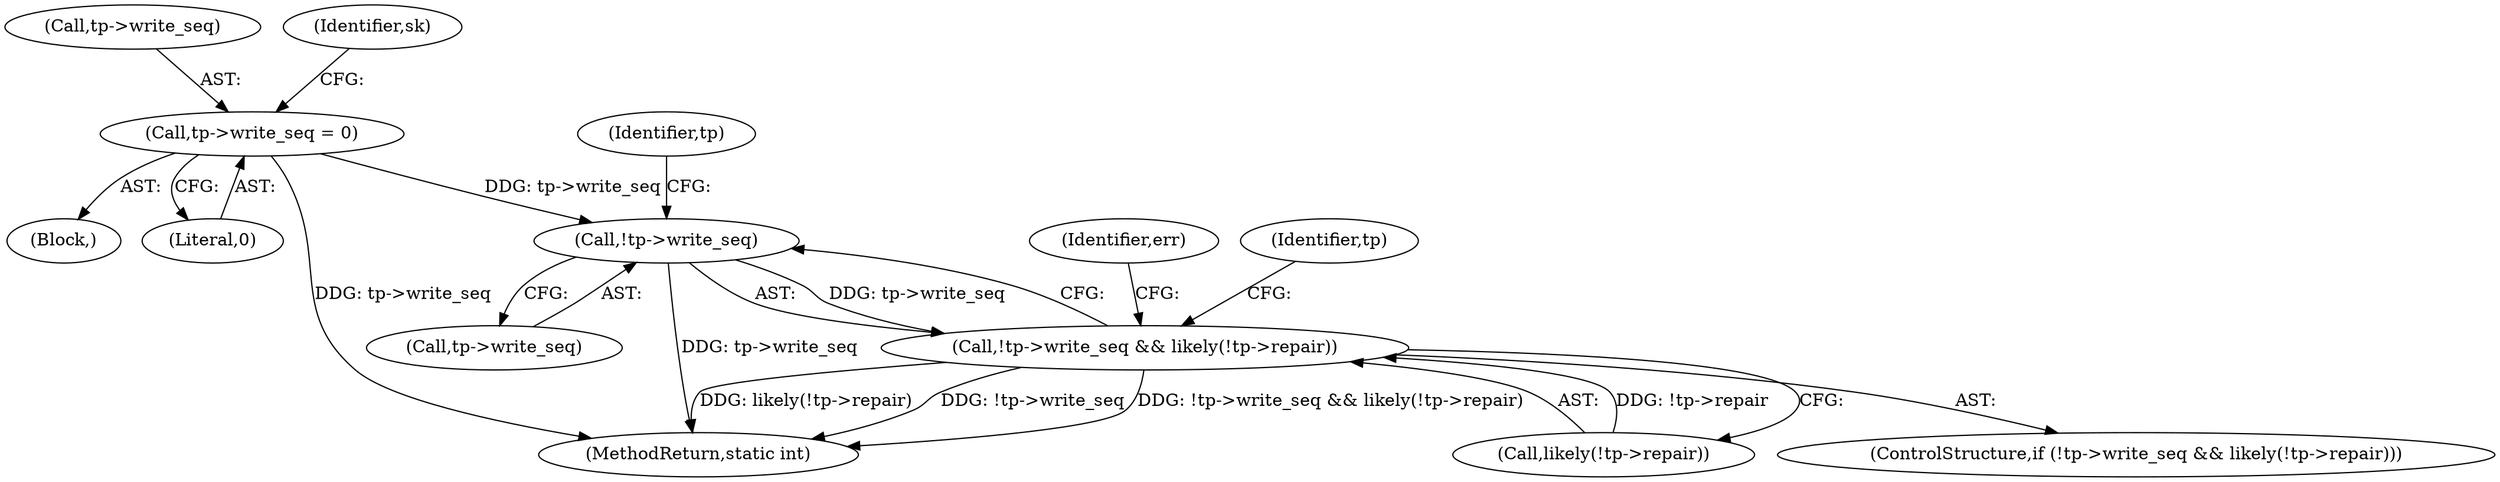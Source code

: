 digraph "0_linux_45f6fad84cc305103b28d73482b344d7f5b76f39_15@pointer" {
"1000658" [label="(Call,!tp->write_seq)"];
"1000315" [label="(Call,tp->write_seq = 0)"];
"1000657" [label="(Call,!tp->write_seq && likely(!tp->repair))"];
"1000689" [label="(Identifier,err)"];
"1000657" [label="(Call,!tp->write_seq && likely(!tp->repair))"];
"1000300" [label="(Block,)"];
"1000656" [label="(ControlStructure,if (!tp->write_seq && likely(!tp->repair)))"];
"1000669" [label="(Identifier,tp)"];
"1000319" [label="(Literal,0)"];
"1000662" [label="(Call,likely(!tp->repair))"];
"1000665" [label="(Identifier,tp)"];
"1000659" [label="(Call,tp->write_seq)"];
"1000316" [label="(Call,tp->write_seq)"];
"1000716" [label="(MethodReturn,static int)"];
"1000315" [label="(Call,tp->write_seq = 0)"];
"1000658" [label="(Call,!tp->write_seq)"];
"1000322" [label="(Identifier,sk)"];
"1000658" -> "1000657"  [label="AST: "];
"1000658" -> "1000659"  [label="CFG: "];
"1000659" -> "1000658"  [label="AST: "];
"1000665" -> "1000658"  [label="CFG: "];
"1000657" -> "1000658"  [label="CFG: "];
"1000658" -> "1000716"  [label="DDG: tp->write_seq"];
"1000658" -> "1000657"  [label="DDG: tp->write_seq"];
"1000315" -> "1000658"  [label="DDG: tp->write_seq"];
"1000315" -> "1000300"  [label="AST: "];
"1000315" -> "1000319"  [label="CFG: "];
"1000316" -> "1000315"  [label="AST: "];
"1000319" -> "1000315"  [label="AST: "];
"1000322" -> "1000315"  [label="CFG: "];
"1000315" -> "1000716"  [label="DDG: tp->write_seq"];
"1000657" -> "1000656"  [label="AST: "];
"1000657" -> "1000662"  [label="CFG: "];
"1000662" -> "1000657"  [label="AST: "];
"1000669" -> "1000657"  [label="CFG: "];
"1000689" -> "1000657"  [label="CFG: "];
"1000657" -> "1000716"  [label="DDG: likely(!tp->repair)"];
"1000657" -> "1000716"  [label="DDG: !tp->write_seq"];
"1000657" -> "1000716"  [label="DDG: !tp->write_seq && likely(!tp->repair)"];
"1000662" -> "1000657"  [label="DDG: !tp->repair"];
}
